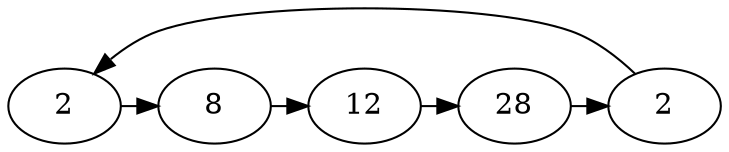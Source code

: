 // Loop
digraph {
	A [label=2]
	B [label=8]
	C [label=12]
	D [label=28]
	E [label=2]
	A -> B [constraint=false]
	B -> C [constraint=false]
	C -> D [constraint=false]
	D -> E [constraint=false]
	E -> A [constraint=false]
}
